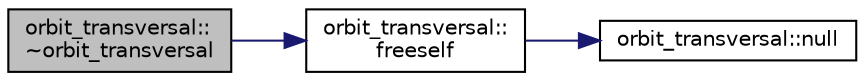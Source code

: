 digraph "orbit_transversal::~orbit_transversal"
{
  edge [fontname="Helvetica",fontsize="10",labelfontname="Helvetica",labelfontsize="10"];
  node [fontname="Helvetica",fontsize="10",shape=record];
  rankdir="LR";
  Node3 [label="orbit_transversal::\l~orbit_transversal",height=0.2,width=0.4,color="black", fillcolor="grey75", style="filled", fontcolor="black"];
  Node3 -> Node4 [color="midnightblue",fontsize="10",style="solid",fontname="Helvetica"];
  Node4 [label="orbit_transversal::\lfreeself",height=0.2,width=0.4,color="black", fillcolor="white", style="filled",URL="$de/d2d/classorbit__transversal.html#a41099e8b640c0f98f35475fa28d53adf"];
  Node4 -> Node5 [color="midnightblue",fontsize="10",style="solid",fontname="Helvetica"];
  Node5 [label="orbit_transversal::null",height=0.2,width=0.4,color="black", fillcolor="white", style="filled",URL="$de/d2d/classorbit__transversal.html#a8bd5bcab670558a096b18232558dfeae"];
}
